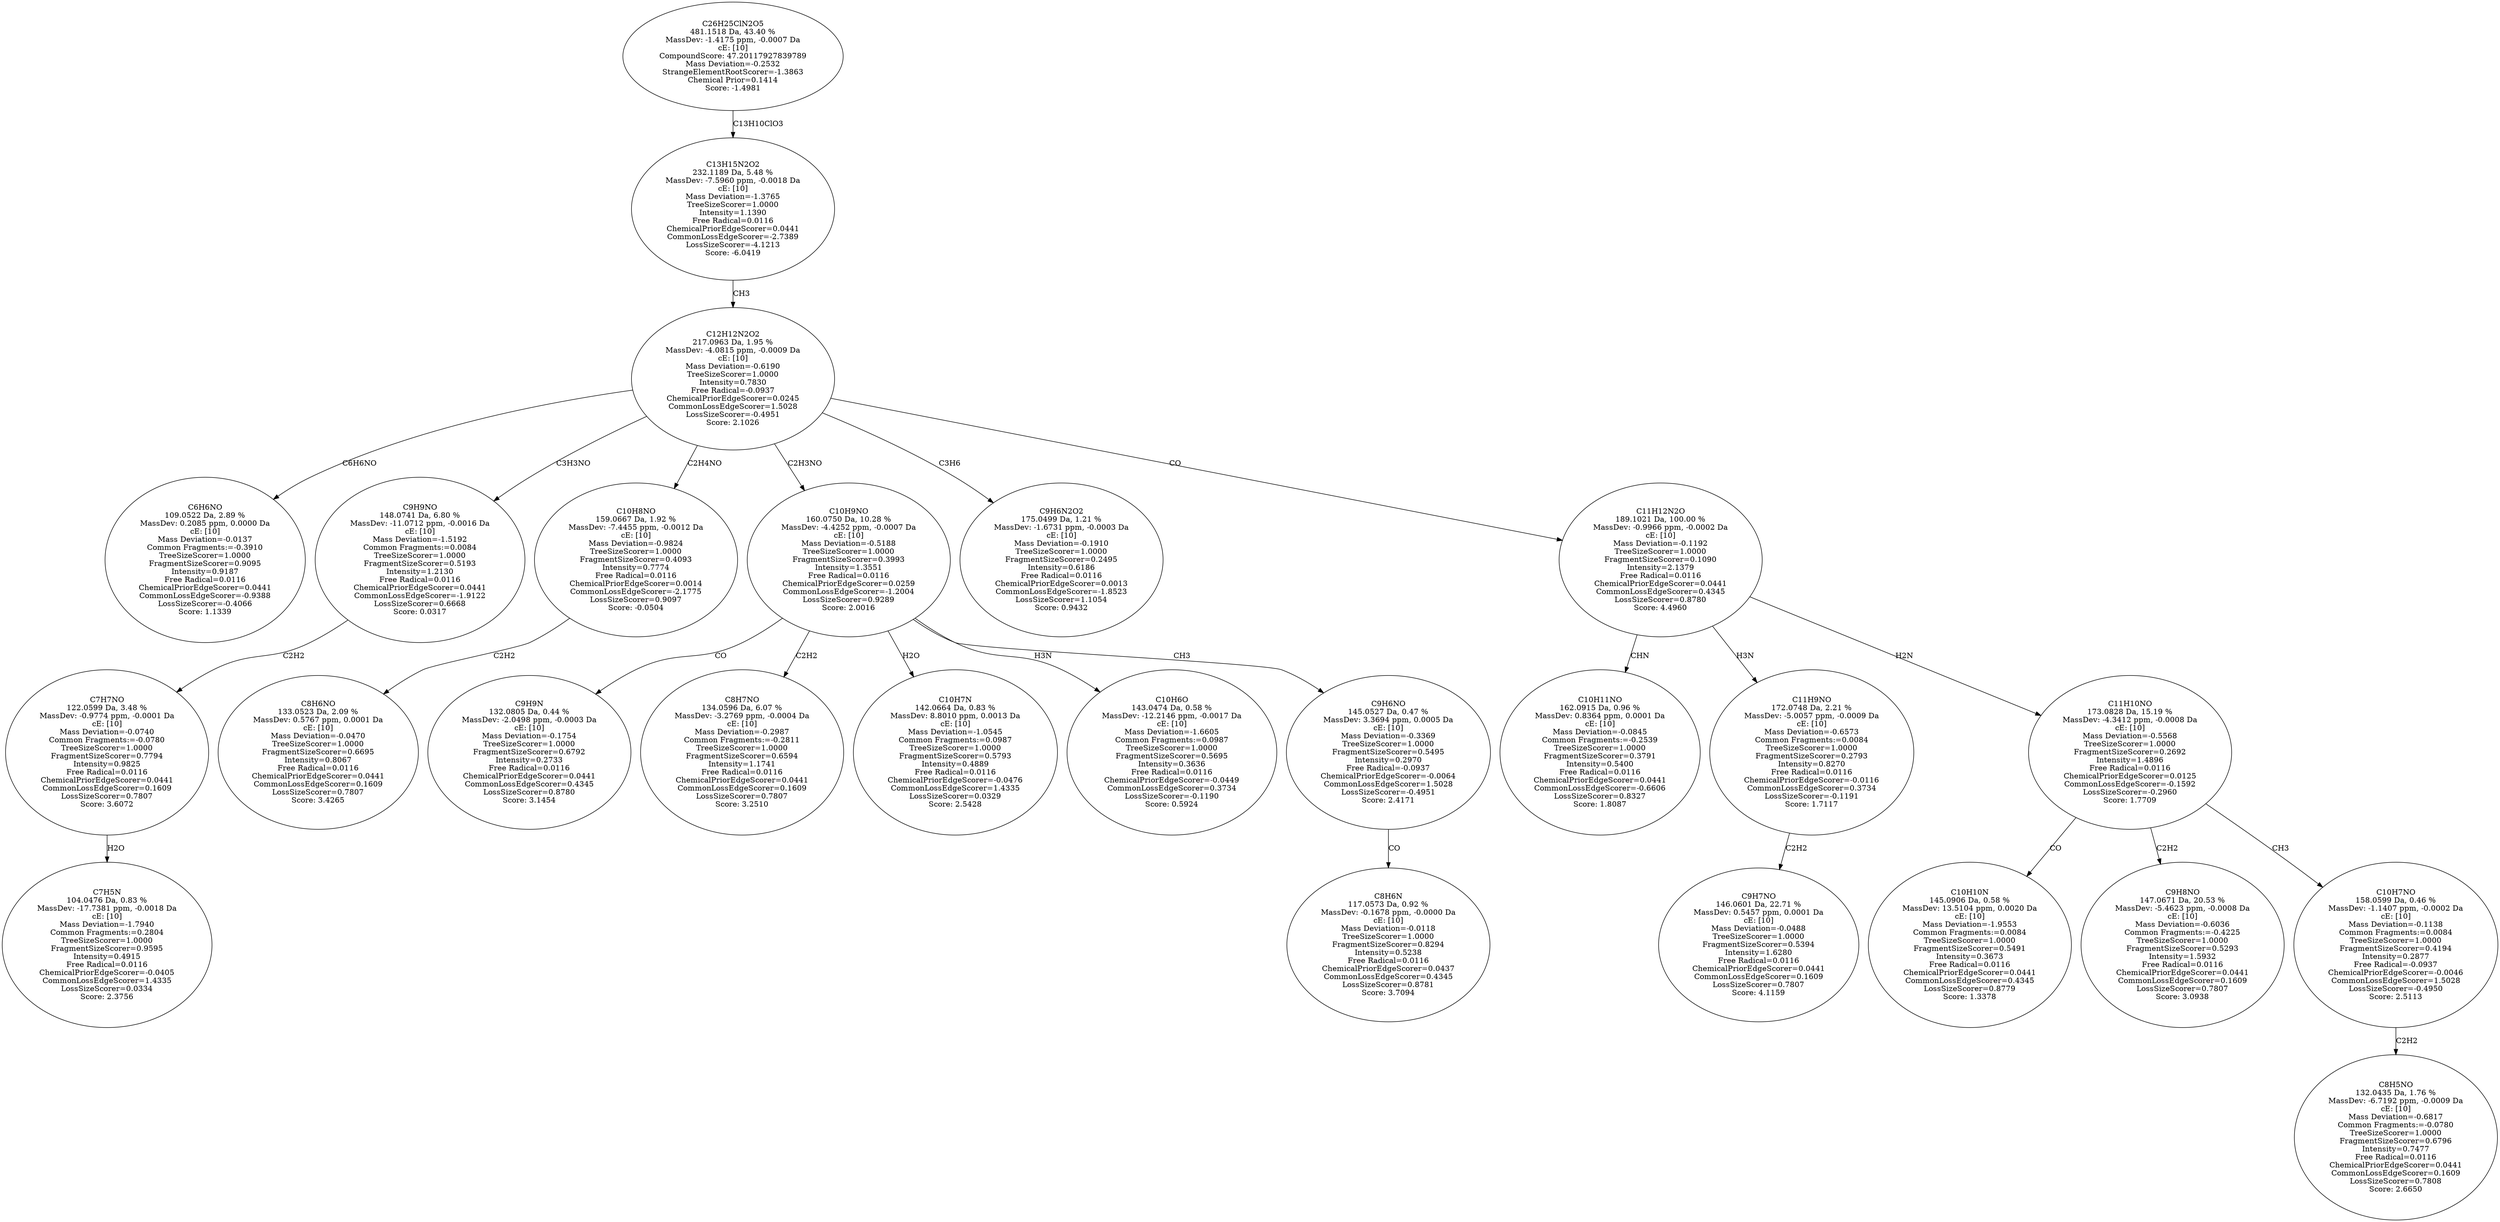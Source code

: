 strict digraph {
v1 [label="C6H6NO\n109.0522 Da, 2.89 %\nMassDev: 0.2085 ppm, 0.0000 Da\ncE: [10]\nMass Deviation=-0.0137\nCommon Fragments:=-0.3910\nTreeSizeScorer=1.0000\nFragmentSizeScorer=0.9095\nIntensity=0.9187\nFree Radical=0.0116\nChemicalPriorEdgeScorer=0.0441\nCommonLossEdgeScorer=-0.9388\nLossSizeScorer=-0.4066\nScore: 1.1339"];
v2 [label="C7H5N\n104.0476 Da, 0.83 %\nMassDev: -17.7381 ppm, -0.0018 Da\ncE: [10]\nMass Deviation=-1.7940\nCommon Fragments:=0.2804\nTreeSizeScorer=1.0000\nFragmentSizeScorer=0.9595\nIntensity=0.4915\nFree Radical=0.0116\nChemicalPriorEdgeScorer=-0.0405\nCommonLossEdgeScorer=1.4335\nLossSizeScorer=0.0334\nScore: 2.3756"];
v3 [label="C7H7NO\n122.0599 Da, 3.48 %\nMassDev: -0.9774 ppm, -0.0001 Da\ncE: [10]\nMass Deviation=-0.0740\nCommon Fragments:=-0.0780\nTreeSizeScorer=1.0000\nFragmentSizeScorer=0.7794\nIntensity=0.9825\nFree Radical=0.0116\nChemicalPriorEdgeScorer=0.0441\nCommonLossEdgeScorer=0.1609\nLossSizeScorer=0.7807\nScore: 3.6072"];
v4 [label="C9H9NO\n148.0741 Da, 6.80 %\nMassDev: -11.0712 ppm, -0.0016 Da\ncE: [10]\nMass Deviation=-1.5192\nCommon Fragments:=0.0084\nTreeSizeScorer=1.0000\nFragmentSizeScorer=0.5193\nIntensity=1.2130\nFree Radical=0.0116\nChemicalPriorEdgeScorer=0.0441\nCommonLossEdgeScorer=-1.9122\nLossSizeScorer=0.6668\nScore: 0.0317"];
v5 [label="C8H6NO\n133.0523 Da, 2.09 %\nMassDev: 0.5767 ppm, 0.0001 Da\ncE: [10]\nMass Deviation=-0.0470\nTreeSizeScorer=1.0000\nFragmentSizeScorer=0.6695\nIntensity=0.8067\nFree Radical=0.0116\nChemicalPriorEdgeScorer=0.0441\nCommonLossEdgeScorer=0.1609\nLossSizeScorer=0.7807\nScore: 3.4265"];
v6 [label="C10H8NO\n159.0667 Da, 1.92 %\nMassDev: -7.4455 ppm, -0.0012 Da\ncE: [10]\nMass Deviation=-0.9824\nTreeSizeScorer=1.0000\nFragmentSizeScorer=0.4093\nIntensity=0.7774\nFree Radical=0.0116\nChemicalPriorEdgeScorer=0.0014\nCommonLossEdgeScorer=-2.1775\nLossSizeScorer=0.9097\nScore: -0.0504"];
v7 [label="C9H9N\n132.0805 Da, 0.44 %\nMassDev: -2.0498 ppm, -0.0003 Da\ncE: [10]\nMass Deviation=-0.1754\nTreeSizeScorer=1.0000\nFragmentSizeScorer=0.6792\nIntensity=0.2733\nFree Radical=0.0116\nChemicalPriorEdgeScorer=0.0441\nCommonLossEdgeScorer=0.4345\nLossSizeScorer=0.8780\nScore: 3.1454"];
v8 [label="C8H7NO\n134.0596 Da, 6.07 %\nMassDev: -3.2769 ppm, -0.0004 Da\ncE: [10]\nMass Deviation=-0.2987\nCommon Fragments:=-0.2811\nTreeSizeScorer=1.0000\nFragmentSizeScorer=0.6594\nIntensity=1.1741\nFree Radical=0.0116\nChemicalPriorEdgeScorer=0.0441\nCommonLossEdgeScorer=0.1609\nLossSizeScorer=0.7807\nScore: 3.2510"];
v9 [label="C10H7N\n142.0664 Da, 0.83 %\nMassDev: 8.8010 ppm, 0.0013 Da\ncE: [10]\nMass Deviation=-1.0545\nCommon Fragments:=0.0987\nTreeSizeScorer=1.0000\nFragmentSizeScorer=0.5793\nIntensity=0.4889\nFree Radical=0.0116\nChemicalPriorEdgeScorer=-0.0476\nCommonLossEdgeScorer=1.4335\nLossSizeScorer=0.0329\nScore: 2.5428"];
v10 [label="C10H6O\n143.0474 Da, 0.58 %\nMassDev: -12.2146 ppm, -0.0017 Da\ncE: [10]\nMass Deviation=-1.6605\nCommon Fragments:=0.0987\nTreeSizeScorer=1.0000\nFragmentSizeScorer=0.5695\nIntensity=0.3636\nFree Radical=0.0116\nChemicalPriorEdgeScorer=-0.0449\nCommonLossEdgeScorer=0.3734\nLossSizeScorer=-0.1190\nScore: 0.5924"];
v11 [label="C8H6N\n117.0573 Da, 0.92 %\nMassDev: -0.1678 ppm, -0.0000 Da\ncE: [10]\nMass Deviation=-0.0118\nTreeSizeScorer=1.0000\nFragmentSizeScorer=0.8294\nIntensity=0.5238\nFree Radical=0.0116\nChemicalPriorEdgeScorer=0.0437\nCommonLossEdgeScorer=0.4345\nLossSizeScorer=0.8781\nScore: 3.7094"];
v12 [label="C9H6NO\n145.0527 Da, 0.47 %\nMassDev: 3.3694 ppm, 0.0005 Da\ncE: [10]\nMass Deviation=-0.3369\nTreeSizeScorer=1.0000\nFragmentSizeScorer=0.5495\nIntensity=0.2970\nFree Radical=-0.0937\nChemicalPriorEdgeScorer=-0.0064\nCommonLossEdgeScorer=1.5028\nLossSizeScorer=-0.4951\nScore: 2.4171"];
v13 [label="C10H9NO\n160.0750 Da, 10.28 %\nMassDev: -4.4252 ppm, -0.0007 Da\ncE: [10]\nMass Deviation=-0.5188\nTreeSizeScorer=1.0000\nFragmentSizeScorer=0.3993\nIntensity=1.3551\nFree Radical=0.0116\nChemicalPriorEdgeScorer=0.0259\nCommonLossEdgeScorer=-1.2004\nLossSizeScorer=0.9289\nScore: 2.0016"];
v14 [label="C9H6N2O2\n175.0499 Da, 1.21 %\nMassDev: -1.6731 ppm, -0.0003 Da\ncE: [10]\nMass Deviation=-0.1910\nTreeSizeScorer=1.0000\nFragmentSizeScorer=0.2495\nIntensity=0.6186\nFree Radical=0.0116\nChemicalPriorEdgeScorer=0.0013\nCommonLossEdgeScorer=-1.8523\nLossSizeScorer=1.1054\nScore: 0.9432"];
v15 [label="C10H11NO\n162.0915 Da, 0.96 %\nMassDev: 0.8364 ppm, 0.0001 Da\ncE: [10]\nMass Deviation=-0.0845\nCommon Fragments:=-0.2539\nTreeSizeScorer=1.0000\nFragmentSizeScorer=0.3791\nIntensity=0.5400\nFree Radical=0.0116\nChemicalPriorEdgeScorer=0.0441\nCommonLossEdgeScorer=-0.6606\nLossSizeScorer=0.8327\nScore: 1.8087"];
v16 [label="C9H7NO\n146.0601 Da, 22.71 %\nMassDev: 0.5457 ppm, 0.0001 Da\ncE: [10]\nMass Deviation=-0.0488\nTreeSizeScorer=1.0000\nFragmentSizeScorer=0.5394\nIntensity=1.6280\nFree Radical=0.0116\nChemicalPriorEdgeScorer=0.0441\nCommonLossEdgeScorer=0.1609\nLossSizeScorer=0.7807\nScore: 4.1159"];
v17 [label="C11H9NO\n172.0748 Da, 2.21 %\nMassDev: -5.0057 ppm, -0.0009 Da\ncE: [10]\nMass Deviation=-0.6573\nCommon Fragments:=0.0084\nTreeSizeScorer=1.0000\nFragmentSizeScorer=0.2793\nIntensity=0.8270\nFree Radical=0.0116\nChemicalPriorEdgeScorer=-0.0116\nCommonLossEdgeScorer=0.3734\nLossSizeScorer=-0.1191\nScore: 1.7117"];
v18 [label="C10H10N\n145.0906 Da, 0.58 %\nMassDev: 13.5104 ppm, 0.0020 Da\ncE: [10]\nMass Deviation=-1.9553\nCommon Fragments:=0.0084\nTreeSizeScorer=1.0000\nFragmentSizeScorer=0.5491\nIntensity=0.3673\nFree Radical=0.0116\nChemicalPriorEdgeScorer=0.0441\nCommonLossEdgeScorer=0.4345\nLossSizeScorer=0.8779\nScore: 1.3378"];
v19 [label="C9H8NO\n147.0671 Da, 20.53 %\nMassDev: -5.4623 ppm, -0.0008 Da\ncE: [10]\nMass Deviation=-0.6036\nCommon Fragments:=-0.4225\nTreeSizeScorer=1.0000\nFragmentSizeScorer=0.5293\nIntensity=1.5932\nFree Radical=0.0116\nChemicalPriorEdgeScorer=0.0441\nCommonLossEdgeScorer=0.1609\nLossSizeScorer=0.7807\nScore: 3.0938"];
v20 [label="C8H5NO\n132.0435 Da, 1.76 %\nMassDev: -6.7192 ppm, -0.0009 Da\ncE: [10]\nMass Deviation=-0.6817\nCommon Fragments:=-0.0780\nTreeSizeScorer=1.0000\nFragmentSizeScorer=0.6796\nIntensity=0.7477\nFree Radical=0.0116\nChemicalPriorEdgeScorer=0.0441\nCommonLossEdgeScorer=0.1609\nLossSizeScorer=0.7808\nScore: 2.6650"];
v21 [label="C10H7NO\n158.0599 Da, 0.46 %\nMassDev: -1.1407 ppm, -0.0002 Da\ncE: [10]\nMass Deviation=-0.1138\nCommon Fragments:=0.0084\nTreeSizeScorer=1.0000\nFragmentSizeScorer=0.4194\nIntensity=0.2877\nFree Radical=-0.0937\nChemicalPriorEdgeScorer=-0.0046\nCommonLossEdgeScorer=1.5028\nLossSizeScorer=-0.4950\nScore: 2.5113"];
v22 [label="C11H10NO\n173.0828 Da, 15.19 %\nMassDev: -4.3412 ppm, -0.0008 Da\ncE: [10]\nMass Deviation=-0.5568\nTreeSizeScorer=1.0000\nFragmentSizeScorer=0.2692\nIntensity=1.4896\nFree Radical=0.0116\nChemicalPriorEdgeScorer=0.0125\nCommonLossEdgeScorer=-0.1592\nLossSizeScorer=-0.2960\nScore: 1.7709"];
v23 [label="C11H12N2O\n189.1021 Da, 100.00 %\nMassDev: -0.9966 ppm, -0.0002 Da\ncE: [10]\nMass Deviation=-0.1192\nTreeSizeScorer=1.0000\nFragmentSizeScorer=0.1090\nIntensity=2.1379\nFree Radical=0.0116\nChemicalPriorEdgeScorer=0.0441\nCommonLossEdgeScorer=0.4345\nLossSizeScorer=0.8780\nScore: 4.4960"];
v24 [label="C12H12N2O2\n217.0963 Da, 1.95 %\nMassDev: -4.0815 ppm, -0.0009 Da\ncE: [10]\nMass Deviation=-0.6190\nTreeSizeScorer=1.0000\nIntensity=0.7830\nFree Radical=-0.0937\nChemicalPriorEdgeScorer=0.0245\nCommonLossEdgeScorer=1.5028\nLossSizeScorer=-0.4951\nScore: 2.1026"];
v25 [label="C13H15N2O2\n232.1189 Da, 5.48 %\nMassDev: -7.5960 ppm, -0.0018 Da\ncE: [10]\nMass Deviation=-1.3765\nTreeSizeScorer=1.0000\nIntensity=1.1390\nFree Radical=0.0116\nChemicalPriorEdgeScorer=0.0441\nCommonLossEdgeScorer=-2.7389\nLossSizeScorer=-4.1213\nScore: -6.0419"];
v26 [label="C26H25ClN2O5\n481.1518 Da, 43.40 %\nMassDev: -1.4175 ppm, -0.0007 Da\ncE: [10]\nCompoundScore: 47.20117927839789\nMass Deviation=-0.2532\nStrangeElementRootScorer=-1.3863\nChemical Prior=0.1414\nScore: -1.4981"];
v24 -> v1 [label="C6H6NO"];
v3 -> v2 [label="H2O"];
v4 -> v3 [label="C2H2"];
v24 -> v4 [label="C3H3NO"];
v6 -> v5 [label="C2H2"];
v24 -> v6 [label="C2H4NO"];
v13 -> v7 [label="CO"];
v13 -> v8 [label="C2H2"];
v13 -> v9 [label="H2O"];
v13 -> v10 [label="H3N"];
v12 -> v11 [label="CO"];
v13 -> v12 [label="CH3"];
v24 -> v13 [label="C2H3NO"];
v24 -> v14 [label="C3H6"];
v23 -> v15 [label="CHN"];
v17 -> v16 [label="C2H2"];
v23 -> v17 [label="H3N"];
v22 -> v18 [label="CO"];
v22 -> v19 [label="C2H2"];
v21 -> v20 [label="C2H2"];
v22 -> v21 [label="CH3"];
v23 -> v22 [label="H2N"];
v24 -> v23 [label="CO"];
v25 -> v24 [label="CH3"];
v26 -> v25 [label="C13H10ClO3"];
}